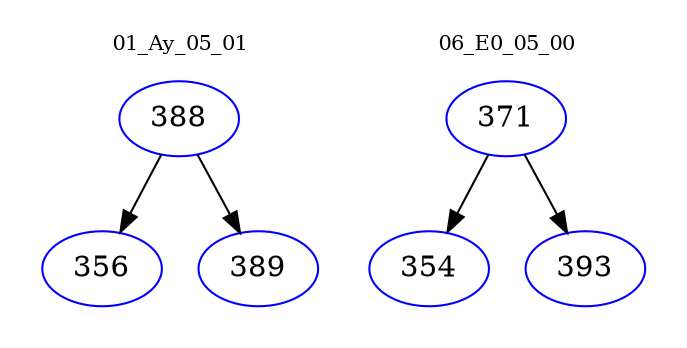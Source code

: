 digraph{
subgraph cluster_0 {
color = white
label = "01_Ay_05_01";
fontsize=10;
T0_388 [label="388", color="blue"]
T0_388 -> T0_356 [color="black"]
T0_356 [label="356", color="blue"]
T0_388 -> T0_389 [color="black"]
T0_389 [label="389", color="blue"]
}
subgraph cluster_1 {
color = white
label = "06_E0_05_00";
fontsize=10;
T1_371 [label="371", color="blue"]
T1_371 -> T1_354 [color="black"]
T1_354 [label="354", color="blue"]
T1_371 -> T1_393 [color="black"]
T1_393 [label="393", color="blue"]
}
}
